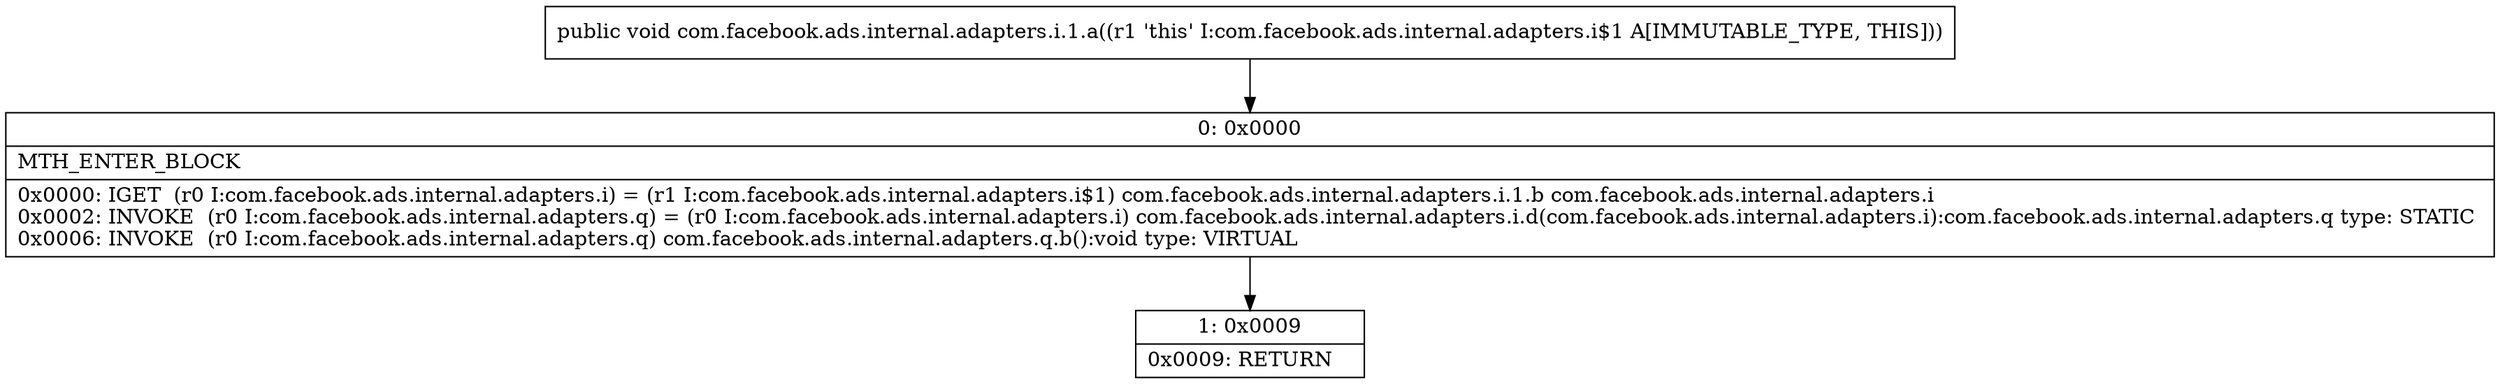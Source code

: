 digraph "CFG forcom.facebook.ads.internal.adapters.i.1.a()V" {
Node_0 [shape=record,label="{0\:\ 0x0000|MTH_ENTER_BLOCK\l|0x0000: IGET  (r0 I:com.facebook.ads.internal.adapters.i) = (r1 I:com.facebook.ads.internal.adapters.i$1) com.facebook.ads.internal.adapters.i.1.b com.facebook.ads.internal.adapters.i \l0x0002: INVOKE  (r0 I:com.facebook.ads.internal.adapters.q) = (r0 I:com.facebook.ads.internal.adapters.i) com.facebook.ads.internal.adapters.i.d(com.facebook.ads.internal.adapters.i):com.facebook.ads.internal.adapters.q type: STATIC \l0x0006: INVOKE  (r0 I:com.facebook.ads.internal.adapters.q) com.facebook.ads.internal.adapters.q.b():void type: VIRTUAL \l}"];
Node_1 [shape=record,label="{1\:\ 0x0009|0x0009: RETURN   \l}"];
MethodNode[shape=record,label="{public void com.facebook.ads.internal.adapters.i.1.a((r1 'this' I:com.facebook.ads.internal.adapters.i$1 A[IMMUTABLE_TYPE, THIS])) }"];
MethodNode -> Node_0;
Node_0 -> Node_1;
}

